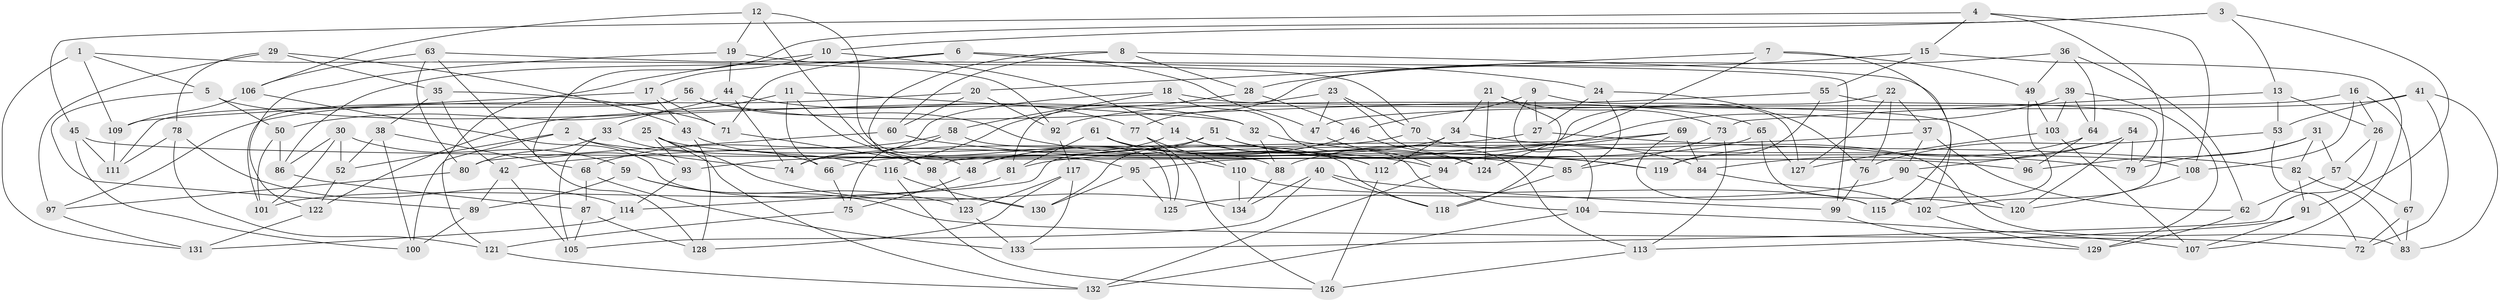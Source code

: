 // Generated by graph-tools (version 1.1) at 2025/16/03/09/25 04:16:15]
// undirected, 134 vertices, 268 edges
graph export_dot {
graph [start="1"]
  node [color=gray90,style=filled];
  1;
  2;
  3;
  4;
  5;
  6;
  7;
  8;
  9;
  10;
  11;
  12;
  13;
  14;
  15;
  16;
  17;
  18;
  19;
  20;
  21;
  22;
  23;
  24;
  25;
  26;
  27;
  28;
  29;
  30;
  31;
  32;
  33;
  34;
  35;
  36;
  37;
  38;
  39;
  40;
  41;
  42;
  43;
  44;
  45;
  46;
  47;
  48;
  49;
  50;
  51;
  52;
  53;
  54;
  55;
  56;
  57;
  58;
  59;
  60;
  61;
  62;
  63;
  64;
  65;
  66;
  67;
  68;
  69;
  70;
  71;
  72;
  73;
  74;
  75;
  76;
  77;
  78;
  79;
  80;
  81;
  82;
  83;
  84;
  85;
  86;
  87;
  88;
  89;
  90;
  91;
  92;
  93;
  94;
  95;
  96;
  97;
  98;
  99;
  100;
  101;
  102;
  103;
  104;
  105;
  106;
  107;
  108;
  109;
  110;
  111;
  112;
  113;
  114;
  115;
  116;
  117;
  118;
  119;
  120;
  121;
  122;
  123;
  124;
  125;
  126;
  127;
  128;
  129;
  130;
  131;
  132;
  133;
  134;
  1 -- 5;
  1 -- 109;
  1 -- 92;
  1 -- 131;
  2 -- 100;
  2 -- 74;
  2 -- 52;
  2 -- 108;
  3 -- 10;
  3 -- 13;
  3 -- 93;
  3 -- 91;
  4 -- 45;
  4 -- 108;
  4 -- 102;
  4 -- 15;
  5 -- 50;
  5 -- 32;
  5 -- 89;
  6 -- 86;
  6 -- 24;
  6 -- 47;
  6 -- 71;
  7 -- 20;
  7 -- 115;
  7 -- 124;
  7 -- 49;
  8 -- 60;
  8 -- 48;
  8 -- 28;
  8 -- 102;
  9 -- 127;
  9 -- 27;
  9 -- 104;
  9 -- 46;
  10 -- 17;
  10 -- 14;
  10 -- 121;
  11 -- 32;
  11 -- 95;
  11 -- 33;
  11 -- 66;
  12 -- 98;
  12 -- 19;
  12 -- 106;
  12 -- 125;
  13 -- 73;
  13 -- 53;
  13 -- 26;
  14 -- 112;
  14 -- 124;
  14 -- 48;
  15 -- 107;
  15 -- 55;
  15 -- 28;
  16 -- 26;
  16 -- 67;
  16 -- 47;
  16 -- 108;
  17 -- 71;
  17 -- 109;
  17 -- 43;
  18 -- 96;
  18 -- 58;
  18 -- 104;
  18 -- 74;
  19 -- 122;
  19 -- 70;
  19 -- 44;
  20 -- 60;
  20 -- 92;
  20 -- 97;
  21 -- 73;
  21 -- 118;
  21 -- 34;
  21 -- 124;
  22 -- 76;
  22 -- 37;
  22 -- 127;
  22 -- 98;
  23 -- 113;
  23 -- 81;
  23 -- 70;
  23 -- 47;
  24 -- 27;
  24 -- 85;
  24 -- 76;
  25 -- 132;
  25 -- 93;
  25 -- 88;
  25 -- 134;
  26 -- 133;
  26 -- 57;
  27 -- 42;
  27 -- 82;
  28 -- 116;
  28 -- 46;
  29 -- 78;
  29 -- 43;
  29 -- 35;
  29 -- 97;
  30 -- 86;
  30 -- 59;
  30 -- 52;
  30 -- 101;
  31 -- 57;
  31 -- 79;
  31 -- 96;
  31 -- 82;
  32 -- 119;
  32 -- 88;
  33 -- 66;
  33 -- 105;
  33 -- 80;
  34 -- 112;
  34 -- 66;
  34 -- 79;
  35 -- 71;
  35 -- 38;
  35 -- 42;
  36 -- 62;
  36 -- 49;
  36 -- 77;
  36 -- 64;
  37 -- 62;
  37 -- 81;
  37 -- 90;
  38 -- 100;
  38 -- 68;
  38 -- 52;
  39 -- 103;
  39 -- 88;
  39 -- 64;
  39 -- 129;
  40 -- 134;
  40 -- 99;
  40 -- 118;
  40 -- 105;
  41 -- 122;
  41 -- 83;
  41 -- 53;
  41 -- 72;
  42 -- 105;
  42 -- 89;
  43 -- 128;
  43 -- 116;
  44 -- 50;
  44 -- 74;
  44 -- 77;
  45 -- 111;
  45 -- 96;
  45 -- 100;
  46 -- 48;
  46 -- 124;
  47 -- 94;
  48 -- 75;
  49 -- 103;
  49 -- 115;
  50 -- 101;
  50 -- 86;
  51 -- 93;
  51 -- 84;
  51 -- 130;
  51 -- 85;
  52 -- 122;
  53 -- 72;
  53 -- 76;
  54 -- 120;
  54 -- 84;
  54 -- 79;
  54 -- 90;
  55 -- 119;
  55 -- 79;
  55 -- 92;
  56 -- 65;
  56 -- 111;
  56 -- 101;
  56 -- 94;
  57 -- 67;
  57 -- 62;
  58 -- 118;
  58 -- 75;
  58 -- 68;
  59 -- 72;
  59 -- 123;
  59 -- 89;
  60 -- 80;
  60 -- 119;
  61 -- 81;
  61 -- 112;
  61 -- 110;
  61 -- 125;
  62 -- 129;
  63 -- 106;
  63 -- 80;
  63 -- 99;
  63 -- 128;
  64 -- 119;
  64 -- 96;
  65 -- 120;
  65 -- 127;
  65 -- 95;
  66 -- 75;
  67 -- 83;
  67 -- 72;
  68 -- 87;
  68 -- 133;
  69 -- 94;
  69 -- 115;
  69 -- 84;
  69 -- 114;
  70 -- 74;
  70 -- 83;
  71 -- 98;
  73 -- 85;
  73 -- 113;
  75 -- 121;
  76 -- 99;
  77 -- 126;
  77 -- 110;
  78 -- 114;
  78 -- 111;
  78 -- 121;
  80 -- 97;
  81 -- 101;
  82 -- 91;
  82 -- 83;
  84 -- 102;
  85 -- 118;
  86 -- 87;
  87 -- 128;
  87 -- 105;
  88 -- 134;
  89 -- 100;
  90 -- 120;
  90 -- 125;
  91 -- 113;
  91 -- 107;
  92 -- 117;
  93 -- 114;
  94 -- 132;
  95 -- 130;
  95 -- 125;
  97 -- 131;
  98 -- 123;
  99 -- 129;
  102 -- 129;
  103 -- 107;
  103 -- 127;
  104 -- 107;
  104 -- 132;
  106 -- 130;
  106 -- 109;
  108 -- 120;
  109 -- 111;
  110 -- 115;
  110 -- 134;
  112 -- 126;
  113 -- 126;
  114 -- 131;
  116 -- 130;
  116 -- 126;
  117 -- 128;
  117 -- 133;
  117 -- 123;
  121 -- 132;
  122 -- 131;
  123 -- 133;
}
